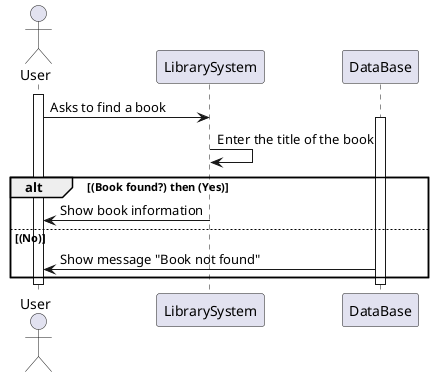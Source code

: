 


@startuml
actor User
participant "LibrarySystem" as LibrarySystem

activate User
User -> LibrarySystem: Asks to find a book
activate DataBase

LibrarySystem -> LibrarySystem: Enter the title of the book
alt (Book found?) then (Yes)
     LibrarySystem -> User: Show book information
else (No)
     DataBase -> User: Show message "Book not found"
end

deactivate DataBase
deactivate User
@enduml

@startuml
actor User
participant "Library System" as LS
User -> LS: Enter the title of the book to search
LS --> User: Display book details / Book with this title not found
@enduml